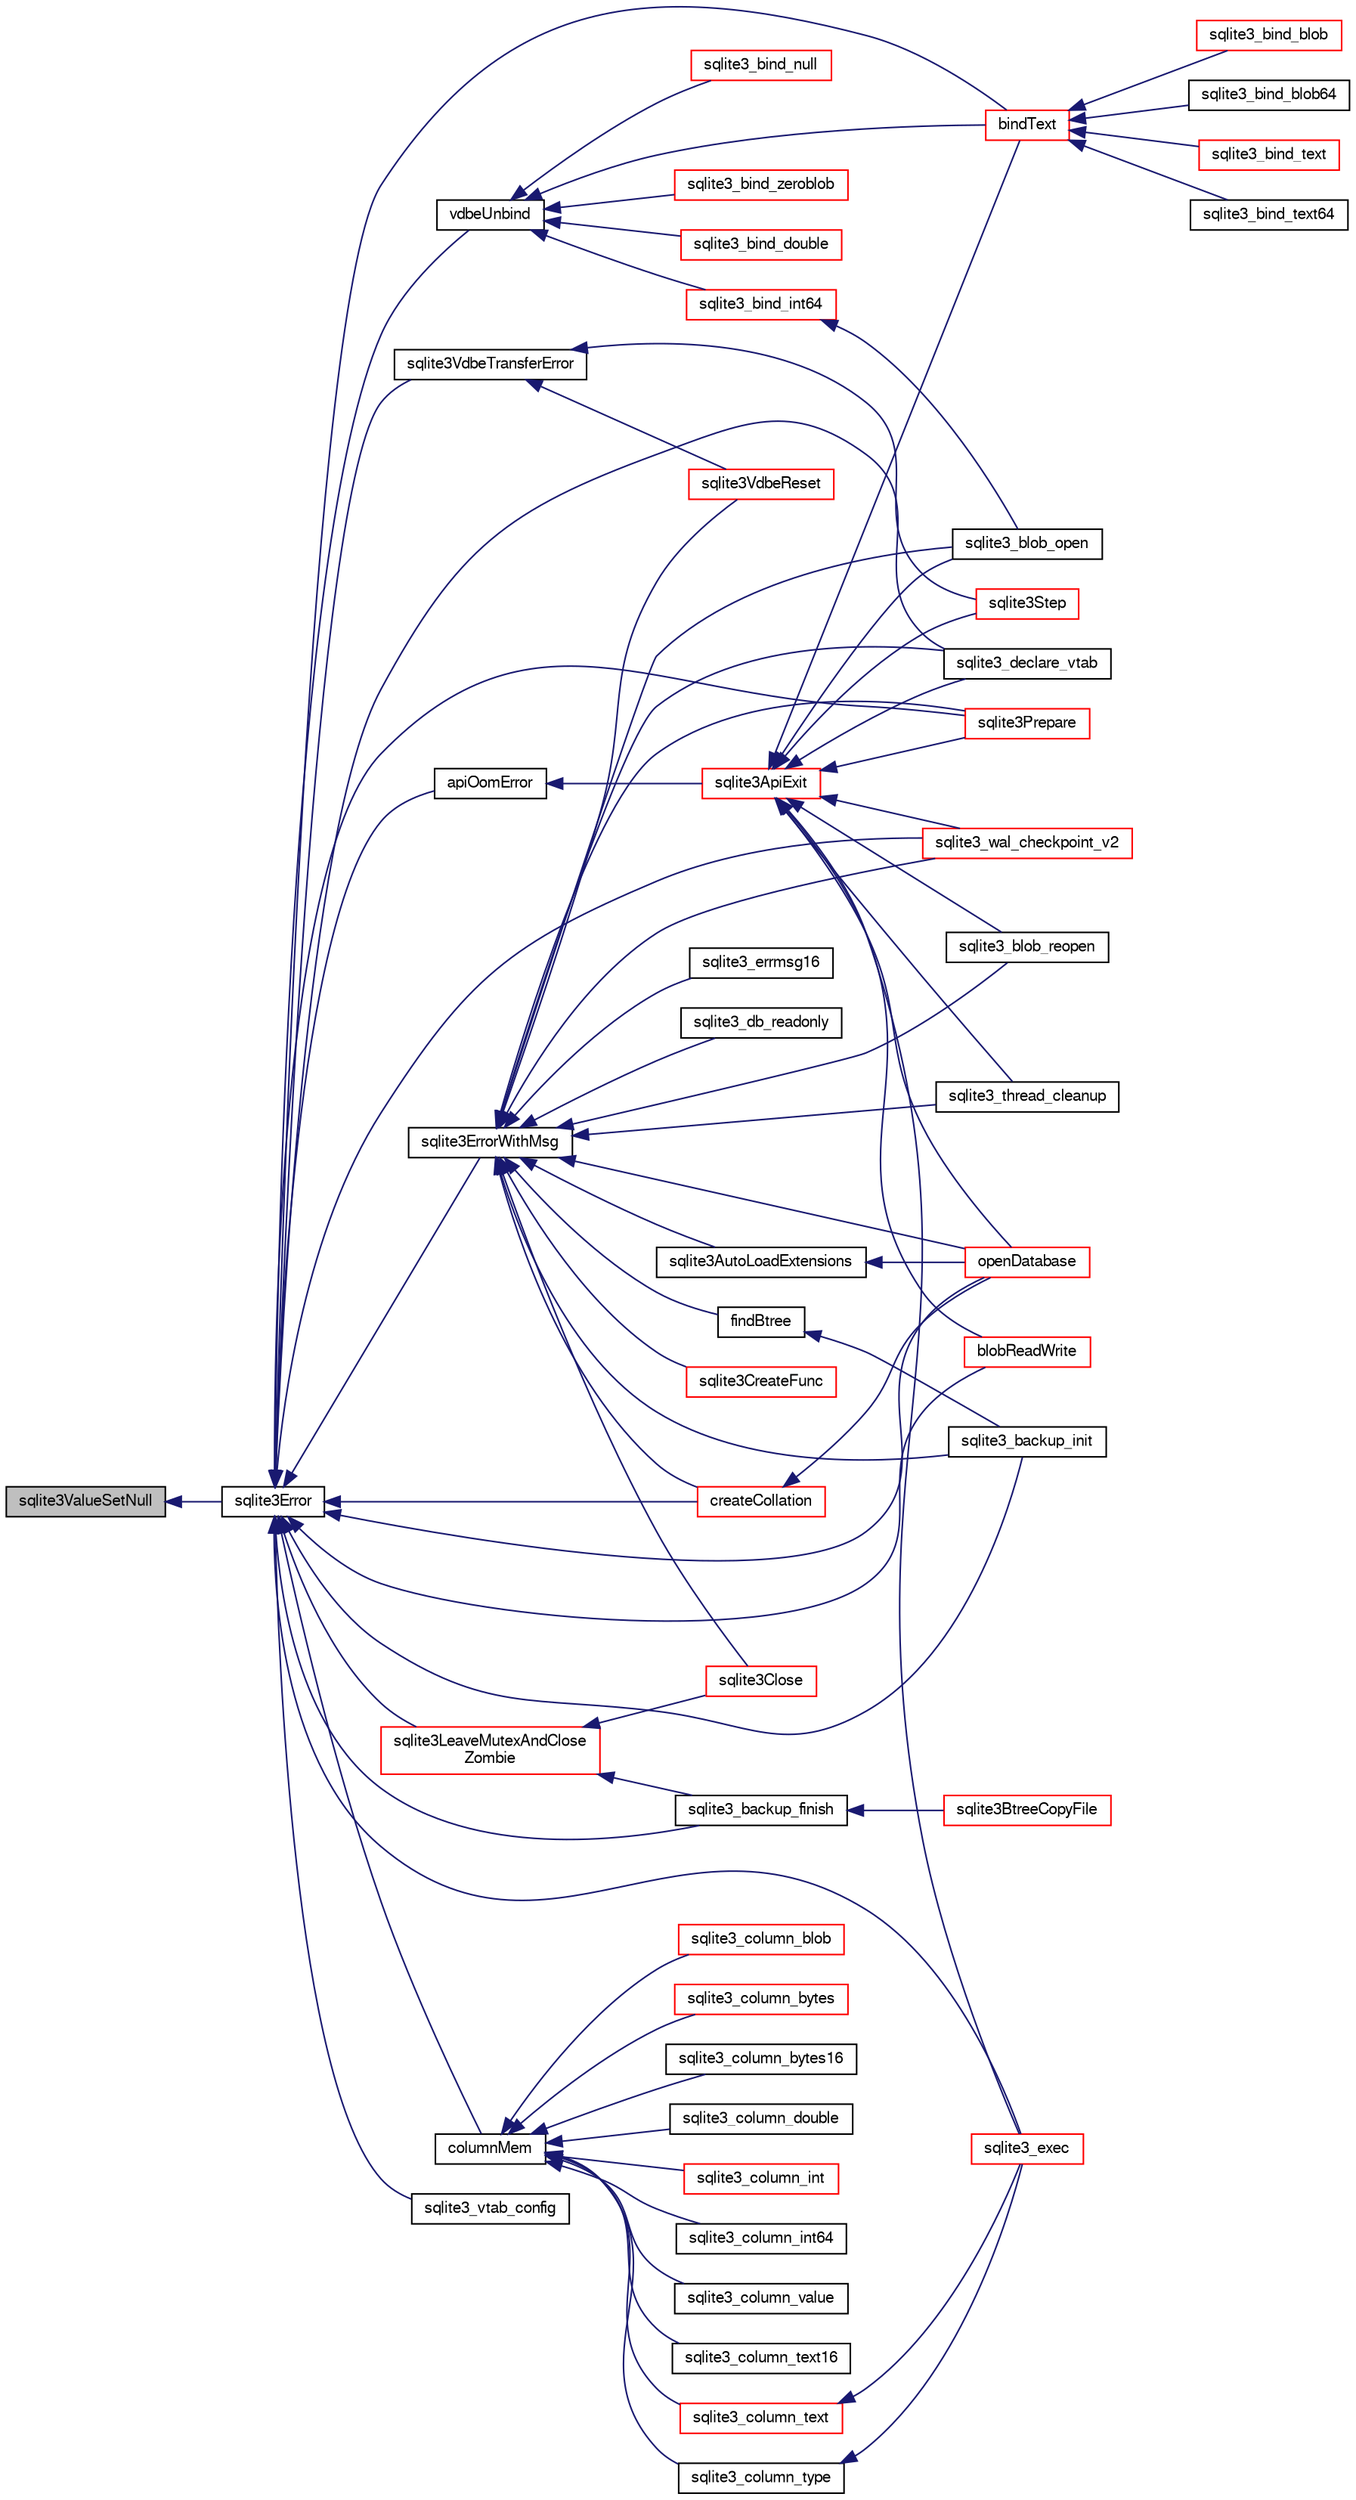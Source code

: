 digraph "sqlite3ValueSetNull"
{
  edge [fontname="FreeSans",fontsize="10",labelfontname="FreeSans",labelfontsize="10"];
  node [fontname="FreeSans",fontsize="10",shape=record];
  rankdir="LR";
  Node738320 [label="sqlite3ValueSetNull",height=0.2,width=0.4,color="black", fillcolor="grey75", style="filled", fontcolor="black"];
  Node738320 -> Node738321 [dir="back",color="midnightblue",fontsize="10",style="solid",fontname="FreeSans"];
  Node738321 [label="sqlite3Error",height=0.2,width=0.4,color="black", fillcolor="white", style="filled",URL="$sqlite3_8c.html#a4ba5e8be78db50d5538dcaa45bcf74d3"];
  Node738321 -> Node738322 [dir="back",color="midnightblue",fontsize="10",style="solid",fontname="FreeSans"];
  Node738322 [label="apiOomError",height=0.2,width=0.4,color="black", fillcolor="white", style="filled",URL="$sqlite3_8c.html#a55c294da0c468873c7f7ea59378b8b9c"];
  Node738322 -> Node738323 [dir="back",color="midnightblue",fontsize="10",style="solid",fontname="FreeSans"];
  Node738323 [label="sqlite3ApiExit",height=0.2,width=0.4,color="red", fillcolor="white", style="filled",URL="$sqlite3_8c.html#ae5a967ec6172298db98b6090bbd1dd9b"];
  Node738323 -> Node738332 [dir="back",color="midnightblue",fontsize="10",style="solid",fontname="FreeSans"];
  Node738332 [label="sqlite3Step",height=0.2,width=0.4,color="red", fillcolor="white", style="filled",URL="$sqlite3_8c.html#a3f2872e873e2758a4beedad1d5113554"];
  Node738323 -> Node738596 [dir="back",color="midnightblue",fontsize="10",style="solid",fontname="FreeSans"];
  Node738596 [label="bindText",height=0.2,width=0.4,color="red", fillcolor="white", style="filled",URL="$sqlite3_8c.html#acdec2c68ea6b14a08bcfea9cfd32b2f2"];
  Node738596 -> Node738597 [dir="back",color="midnightblue",fontsize="10",style="solid",fontname="FreeSans"];
  Node738597 [label="sqlite3_bind_blob",height=0.2,width=0.4,color="red", fillcolor="white", style="filled",URL="$sqlite3_8h.html#a6c41c2b6f82188283a846a98d5367885"];
  Node738596 -> Node738599 [dir="back",color="midnightblue",fontsize="10",style="solid",fontname="FreeSans"];
  Node738599 [label="sqlite3_bind_blob64",height=0.2,width=0.4,color="black", fillcolor="white", style="filled",URL="$sqlite3_8h.html#a21616ad282a9d6ea45ee39746f81287a"];
  Node738596 -> Node738600 [dir="back",color="midnightblue",fontsize="10",style="solid",fontname="FreeSans"];
  Node738600 [label="sqlite3_bind_text",height=0.2,width=0.4,color="red", fillcolor="white", style="filled",URL="$sqlite3_8h.html#a7f416198db2464a6c96a4ef679d19b1f"];
  Node738596 -> Node738601 [dir="back",color="midnightblue",fontsize="10",style="solid",fontname="FreeSans"];
  Node738601 [label="sqlite3_bind_text64",height=0.2,width=0.4,color="black", fillcolor="white", style="filled",URL="$sqlite3_8h.html#a9e493afa3924315ba147f62c4800f415"];
  Node738323 -> Node738326 [dir="back",color="midnightblue",fontsize="10",style="solid",fontname="FreeSans"];
  Node738326 [label="sqlite3_blob_open",height=0.2,width=0.4,color="black", fillcolor="white", style="filled",URL="$sqlite3_8h.html#adb8ad839a5bdd62a43785132bc7dd518"];
  Node738323 -> Node738548 [dir="back",color="midnightblue",fontsize="10",style="solid",fontname="FreeSans"];
  Node738548 [label="blobReadWrite",height=0.2,width=0.4,color="red", fillcolor="white", style="filled",URL="$sqlite3_8c.html#a6c1d57e4337ee1b8655215c06dea4046"];
  Node738323 -> Node738327 [dir="back",color="midnightblue",fontsize="10",style="solid",fontname="FreeSans"];
  Node738327 [label="sqlite3_blob_reopen",height=0.2,width=0.4,color="black", fillcolor="white", style="filled",URL="$sqlite3_8h.html#abc77c24fdc0150138490359a94360f7e"];
  Node738323 -> Node738352 [dir="back",color="midnightblue",fontsize="10",style="solid",fontname="FreeSans"];
  Node738352 [label="sqlite3_exec",height=0.2,width=0.4,color="red", fillcolor="white", style="filled",URL="$sqlite3_8h.html#a97487ec8150e0bcc8fa392ab8f0e24db"];
  Node738323 -> Node738515 [dir="back",color="midnightblue",fontsize="10",style="solid",fontname="FreeSans"];
  Node738515 [label="sqlite3Prepare",height=0.2,width=0.4,color="red", fillcolor="white", style="filled",URL="$sqlite3_8c.html#acb25890858d0bf4b12eb7aae569f0c7b"];
  Node738323 -> Node738524 [dir="back",color="midnightblue",fontsize="10",style="solid",fontname="FreeSans"];
  Node738524 [label="sqlite3_declare_vtab",height=0.2,width=0.4,color="black", fillcolor="white", style="filled",URL="$sqlite3_8h.html#a65393c41da76ae1470a7c7f4b4aca600"];
  Node738323 -> Node738869 [dir="back",color="midnightblue",fontsize="10",style="solid",fontname="FreeSans"];
  Node738869 [label="sqlite3_wal_checkpoint_v2",height=0.2,width=0.4,color="red", fillcolor="white", style="filled",URL="$sqlite3_8h.html#a074441ba2d0426a8684cc2d379e74163"];
  Node738323 -> Node738559 [dir="back",color="midnightblue",fontsize="10",style="solid",fontname="FreeSans"];
  Node738559 [label="openDatabase",height=0.2,width=0.4,color="red", fillcolor="white", style="filled",URL="$sqlite3_8c.html#a6a9c3bc3a64234e863413f41db473758"];
  Node738323 -> Node738453 [dir="back",color="midnightblue",fontsize="10",style="solid",fontname="FreeSans"];
  Node738453 [label="sqlite3_thread_cleanup",height=0.2,width=0.4,color="black", fillcolor="white", style="filled",URL="$sqlite3_8h.html#a34980c829db84f02e1a1599063469f06"];
  Node738321 -> Node738860 [dir="back",color="midnightblue",fontsize="10",style="solid",fontname="FreeSans"];
  Node738860 [label="sqlite3ErrorWithMsg",height=0.2,width=0.4,color="black", fillcolor="white", style="filled",URL="$sqlite3_8c.html#a11feb4cd8e77d59df266587cfe1b2641"];
  Node738860 -> Node738531 [dir="back",color="midnightblue",fontsize="10",style="solid",fontname="FreeSans"];
  Node738531 [label="findBtree",height=0.2,width=0.4,color="black", fillcolor="white", style="filled",URL="$sqlite3_8c.html#ab4ee5743b77efd7f8832bf0b9315f973"];
  Node738531 -> Node738532 [dir="back",color="midnightblue",fontsize="10",style="solid",fontname="FreeSans"];
  Node738532 [label="sqlite3_backup_init",height=0.2,width=0.4,color="black", fillcolor="white", style="filled",URL="$sqlite3_8h.html#a9c9aa9e8edeb9910d93148a6621c1097"];
  Node738860 -> Node738532 [dir="back",color="midnightblue",fontsize="10",style="solid",fontname="FreeSans"];
  Node738860 -> Node738546 [dir="back",color="midnightblue",fontsize="10",style="solid",fontname="FreeSans"];
  Node738546 [label="sqlite3VdbeReset",height=0.2,width=0.4,color="red", fillcolor="white", style="filled",URL="$sqlite3_8c.html#a315a913742f7267f90d46d41446353b1"];
  Node738860 -> Node738326 [dir="back",color="midnightblue",fontsize="10",style="solid",fontname="FreeSans"];
  Node738860 -> Node738327 [dir="back",color="midnightblue",fontsize="10",style="solid",fontname="FreeSans"];
  Node738860 -> Node738861 [dir="back",color="midnightblue",fontsize="10",style="solid",fontname="FreeSans"];
  Node738861 [label="sqlite3AutoLoadExtensions",height=0.2,width=0.4,color="black", fillcolor="white", style="filled",URL="$sqlite3_8c.html#acefd619cbbfb843d294ec4862b0b5b43"];
  Node738861 -> Node738559 [dir="back",color="midnightblue",fontsize="10",style="solid",fontname="FreeSans"];
  Node738860 -> Node738515 [dir="back",color="midnightblue",fontsize="10",style="solid",fontname="FreeSans"];
  Node738860 -> Node738524 [dir="back",color="midnightblue",fontsize="10",style="solid",fontname="FreeSans"];
  Node738860 -> Node738555 [dir="back",color="midnightblue",fontsize="10",style="solid",fontname="FreeSans"];
  Node738555 [label="sqlite3Close",height=0.2,width=0.4,color="red", fillcolor="white", style="filled",URL="$sqlite3_8c.html#aa9f2e73837bba8d721dbde0964ffce11"];
  Node738860 -> Node738862 [dir="back",color="midnightblue",fontsize="10",style="solid",fontname="FreeSans"];
  Node738862 [label="sqlite3CreateFunc",height=0.2,width=0.4,color="red", fillcolor="white", style="filled",URL="$sqlite3_8c.html#a686d432574e951a7205c7fe113c93fe2"];
  Node738860 -> Node738869 [dir="back",color="midnightblue",fontsize="10",style="solid",fontname="FreeSans"];
  Node738860 -> Node738871 [dir="back",color="midnightblue",fontsize="10",style="solid",fontname="FreeSans"];
  Node738871 [label="sqlite3_errmsg16",height=0.2,width=0.4,color="black", fillcolor="white", style="filled",URL="$sqlite3_8h.html#afec1ef428d2c340883f6bf18bac5fe6d"];
  Node738860 -> Node738808 [dir="back",color="midnightblue",fontsize="10",style="solid",fontname="FreeSans"];
  Node738808 [label="createCollation",height=0.2,width=0.4,color="red", fillcolor="white", style="filled",URL="$sqlite3_8c.html#a29def4ce28811a857e968b3f238d2dd1"];
  Node738808 -> Node738559 [dir="back",color="midnightblue",fontsize="10",style="solid",fontname="FreeSans"];
  Node738860 -> Node738559 [dir="back",color="midnightblue",fontsize="10",style="solid",fontname="FreeSans"];
  Node738860 -> Node738453 [dir="back",color="midnightblue",fontsize="10",style="solid",fontname="FreeSans"];
  Node738860 -> Node738828 [dir="back",color="midnightblue",fontsize="10",style="solid",fontname="FreeSans"];
  Node738828 [label="sqlite3_db_readonly",height=0.2,width=0.4,color="black", fillcolor="white", style="filled",URL="$sqlite3_8h.html#a96c378e7022e7a8a375e23f7fc662cdd"];
  Node738321 -> Node738532 [dir="back",color="midnightblue",fontsize="10",style="solid",fontname="FreeSans"];
  Node738321 -> Node738554 [dir="back",color="midnightblue",fontsize="10",style="solid",fontname="FreeSans"];
  Node738554 [label="sqlite3_backup_finish",height=0.2,width=0.4,color="black", fillcolor="white", style="filled",URL="$sqlite3_8h.html#a176857dd58d99be53b6d7305533e0048"];
  Node738554 -> Node738540 [dir="back",color="midnightblue",fontsize="10",style="solid",fontname="FreeSans"];
  Node738540 [label="sqlite3BtreeCopyFile",height=0.2,width=0.4,color="red", fillcolor="white", style="filled",URL="$sqlite3_8c.html#a4d9e19a79f0d5c1dfcef0bd137ae83f9"];
  Node738321 -> Node738823 [dir="back",color="midnightblue",fontsize="10",style="solid",fontname="FreeSans"];
  Node738823 [label="sqlite3VdbeTransferError",height=0.2,width=0.4,color="black", fillcolor="white", style="filled",URL="$sqlite3_8c.html#aaf4a567b51602bb6d7bb150e6c72de69"];
  Node738823 -> Node738546 [dir="back",color="midnightblue",fontsize="10",style="solid",fontname="FreeSans"];
  Node738823 -> Node738332 [dir="back",color="midnightblue",fontsize="10",style="solid",fontname="FreeSans"];
  Node738321 -> Node739207 [dir="back",color="midnightblue",fontsize="10",style="solid",fontname="FreeSans"];
  Node739207 [label="columnMem",height=0.2,width=0.4,color="black", fillcolor="white", style="filled",URL="$sqlite3_8c.html#a3cff107b1379611ef486ef2f925eb129"];
  Node739207 -> Node738586 [dir="back",color="midnightblue",fontsize="10",style="solid",fontname="FreeSans"];
  Node738586 [label="sqlite3_column_blob",height=0.2,width=0.4,color="red", fillcolor="white", style="filled",URL="$sqlite3_8h.html#a4e4ed7d779580336885fbee879d4a823"];
  Node739207 -> Node738587 [dir="back",color="midnightblue",fontsize="10",style="solid",fontname="FreeSans"];
  Node738587 [label="sqlite3_column_bytes",height=0.2,width=0.4,color="red", fillcolor="white", style="filled",URL="$sqlite3_8h.html#a001421375b25195e3f80871dcb1be172"];
  Node739207 -> Node738588 [dir="back",color="midnightblue",fontsize="10",style="solid",fontname="FreeSans"];
  Node738588 [label="sqlite3_column_bytes16",height=0.2,width=0.4,color="black", fillcolor="white", style="filled",URL="$sqlite3_8h.html#ac861525fa4d70b48a46eabaa75130439"];
  Node739207 -> Node738589 [dir="back",color="midnightblue",fontsize="10",style="solid",fontname="FreeSans"];
  Node738589 [label="sqlite3_column_double",height=0.2,width=0.4,color="black", fillcolor="white", style="filled",URL="$sqlite3_8h.html#a368632d32e55eaa325cb7272effffaba"];
  Node739207 -> Node738590 [dir="back",color="midnightblue",fontsize="10",style="solid",fontname="FreeSans"];
  Node738590 [label="sqlite3_column_int",height=0.2,width=0.4,color="red", fillcolor="white", style="filled",URL="$sqlite3_8h.html#a6bd16f5b3266f473e37e8e3d4ebb4290"];
  Node739207 -> Node738591 [dir="back",color="midnightblue",fontsize="10",style="solid",fontname="FreeSans"];
  Node738591 [label="sqlite3_column_int64",height=0.2,width=0.4,color="black", fillcolor="white", style="filled",URL="$sqlite3_8h.html#a39f0c222a27bd9c4cb73d07e9e48ffe6"];
  Node739207 -> Node738592 [dir="back",color="midnightblue",fontsize="10",style="solid",fontname="FreeSans"];
  Node738592 [label="sqlite3_column_text",height=0.2,width=0.4,color="red", fillcolor="white", style="filled",URL="$sqlite3_8h.html#a2f04c4c4fcf17f6e866236cce8c0d426"];
  Node738592 -> Node738352 [dir="back",color="midnightblue",fontsize="10",style="solid",fontname="FreeSans"];
  Node739207 -> Node738593 [dir="back",color="midnightblue",fontsize="10",style="solid",fontname="FreeSans"];
  Node738593 [label="sqlite3_column_value",height=0.2,width=0.4,color="black", fillcolor="white", style="filled",URL="$sqlite3_8h.html#aeb00abfab0594466db8edcf96c320fda"];
  Node739207 -> Node738594 [dir="back",color="midnightblue",fontsize="10",style="solid",fontname="FreeSans"];
  Node738594 [label="sqlite3_column_text16",height=0.2,width=0.4,color="black", fillcolor="white", style="filled",URL="$sqlite3_8h.html#acd2186d1b5bf3662be539d0763dd3eb9"];
  Node739207 -> Node738595 [dir="back",color="midnightblue",fontsize="10",style="solid",fontname="FreeSans"];
  Node738595 [label="sqlite3_column_type",height=0.2,width=0.4,color="black", fillcolor="white", style="filled",URL="$sqlite3_8h.html#a384086b220821bc71e9a3f900773a25d"];
  Node738595 -> Node738352 [dir="back",color="midnightblue",fontsize="10",style="solid",fontname="FreeSans"];
  Node738321 -> Node739044 [dir="back",color="midnightblue",fontsize="10",style="solid",fontname="FreeSans"];
  Node739044 [label="vdbeUnbind",height=0.2,width=0.4,color="black", fillcolor="white", style="filled",URL="$sqlite3_8c.html#ae3ca3d8a878660305a0efd0c73c9f064"];
  Node739044 -> Node738596 [dir="back",color="midnightblue",fontsize="10",style="solid",fontname="FreeSans"];
  Node739044 -> Node739045 [dir="back",color="midnightblue",fontsize="10",style="solid",fontname="FreeSans"];
  Node739045 [label="sqlite3_bind_double",height=0.2,width=0.4,color="red", fillcolor="white", style="filled",URL="$sqlite3_8h.html#a8dc6f4de797850398e12e5022cae8915"];
  Node739044 -> Node739046 [dir="back",color="midnightblue",fontsize="10",style="solid",fontname="FreeSans"];
  Node739046 [label="sqlite3_bind_int64",height=0.2,width=0.4,color="red", fillcolor="white", style="filled",URL="$sqlite3_8h.html#af77e2729923f2621852202e1c23788c6"];
  Node739046 -> Node738326 [dir="back",color="midnightblue",fontsize="10",style="solid",fontname="FreeSans"];
  Node739044 -> Node739048 [dir="back",color="midnightblue",fontsize="10",style="solid",fontname="FreeSans"];
  Node739048 [label="sqlite3_bind_null",height=0.2,width=0.4,color="red", fillcolor="white", style="filled",URL="$sqlite3_8h.html#a6649c57d2c7b13ba6b506f6f79da85aa"];
  Node739044 -> Node739049 [dir="back",color="midnightblue",fontsize="10",style="solid",fontname="FreeSans"];
  Node739049 [label="sqlite3_bind_zeroblob",height=0.2,width=0.4,color="red", fillcolor="white", style="filled",URL="$sqlite3_8h.html#afd35a95aa65e816b43cc2dc03abd118b"];
  Node738321 -> Node738596 [dir="back",color="midnightblue",fontsize="10",style="solid",fontname="FreeSans"];
  Node738321 -> Node738548 [dir="back",color="midnightblue",fontsize="10",style="solid",fontname="FreeSans"];
  Node738321 -> Node738352 [dir="back",color="midnightblue",fontsize="10",style="solid",fontname="FreeSans"];
  Node738321 -> Node738515 [dir="back",color="midnightblue",fontsize="10",style="solid",fontname="FreeSans"];
  Node738321 -> Node738524 [dir="back",color="midnightblue",fontsize="10",style="solid",fontname="FreeSans"];
  Node738321 -> Node739208 [dir="back",color="midnightblue",fontsize="10",style="solid",fontname="FreeSans"];
  Node739208 [label="sqlite3_vtab_config",height=0.2,width=0.4,color="black", fillcolor="white", style="filled",URL="$sqlite3_8h.html#a71656c4784d82b9978ca9afb0237fedd"];
  Node738321 -> Node738553 [dir="back",color="midnightblue",fontsize="10",style="solid",fontname="FreeSans"];
  Node738553 [label="sqlite3LeaveMutexAndClose\lZombie",height=0.2,width=0.4,color="red", fillcolor="white", style="filled",URL="$sqlite3_8c.html#afe3a37c29dcb0fe9fc15fe07a3976f59"];
  Node738553 -> Node738554 [dir="back",color="midnightblue",fontsize="10",style="solid",fontname="FreeSans"];
  Node738553 -> Node738555 [dir="back",color="midnightblue",fontsize="10",style="solid",fontname="FreeSans"];
  Node738321 -> Node738869 [dir="back",color="midnightblue",fontsize="10",style="solid",fontname="FreeSans"];
  Node738321 -> Node738808 [dir="back",color="midnightblue",fontsize="10",style="solid",fontname="FreeSans"];
  Node738321 -> Node738559 [dir="back",color="midnightblue",fontsize="10",style="solid",fontname="FreeSans"];
}
